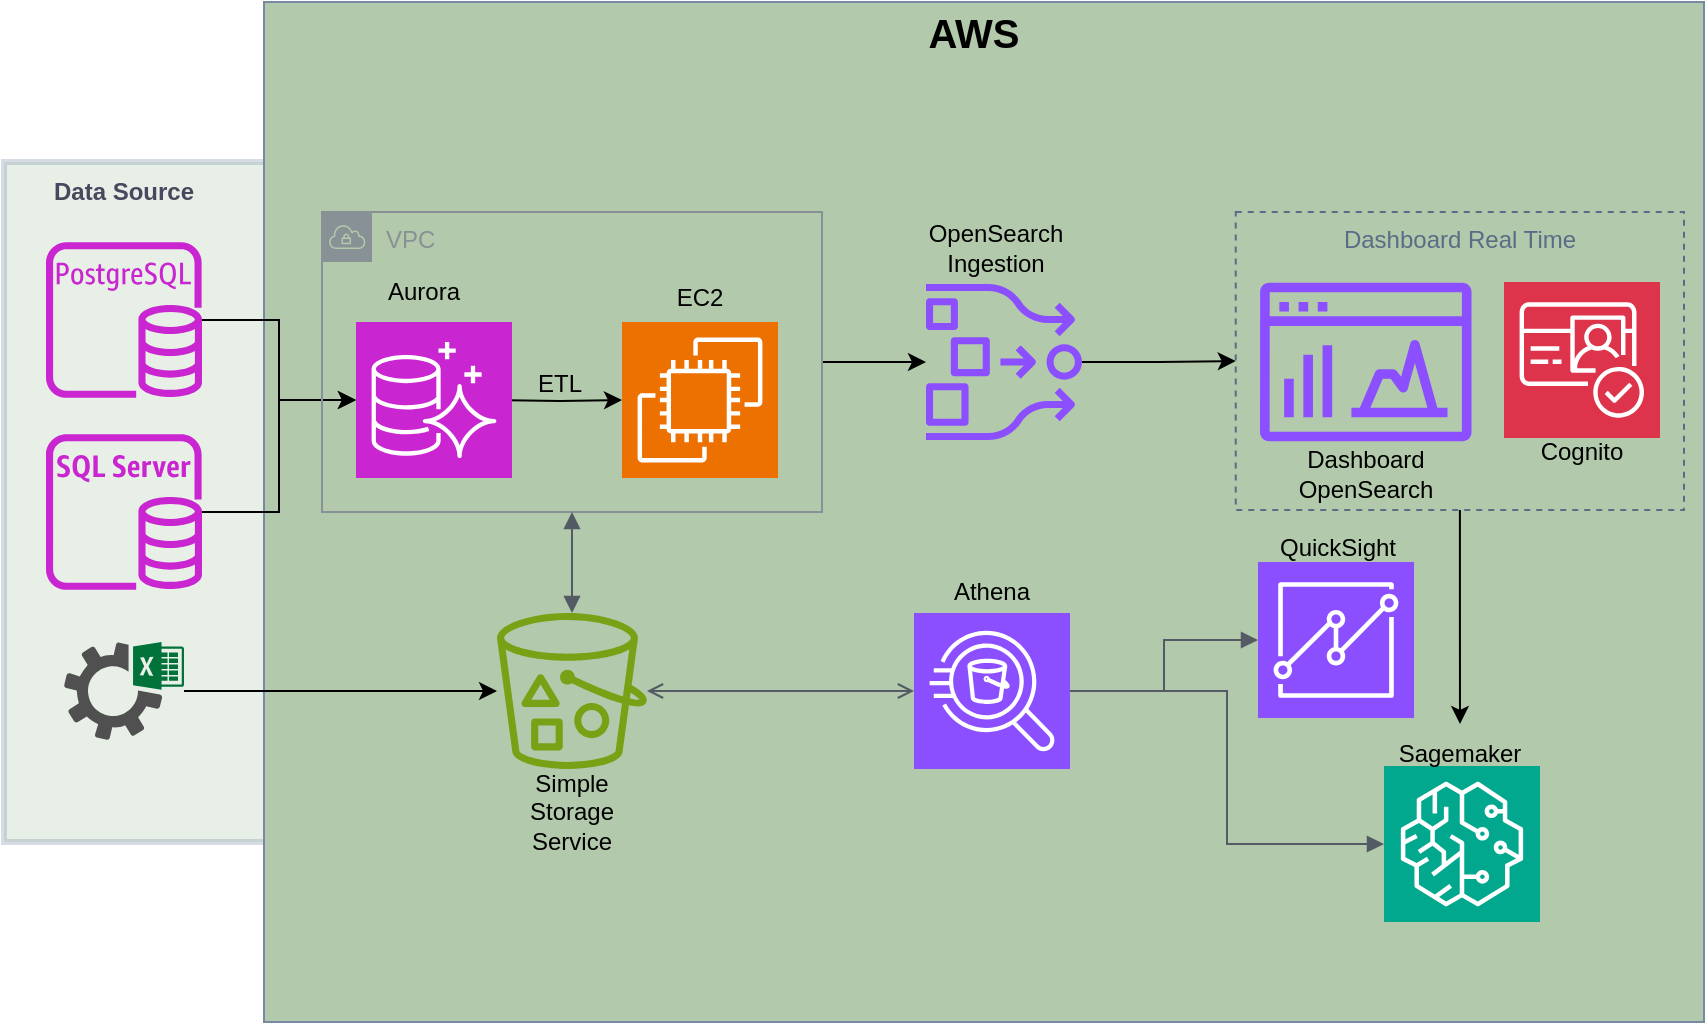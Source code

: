 <mxfile version="24.4.0" type="github">
  <diagram name="Page-1" id="PQVd2WFTa-xNde-EntDw">
    <mxGraphModel dx="1884" dy="501" grid="1" gridSize="10" guides="1" tooltips="1" connect="1" arrows="1" fold="1" page="1" pageScale="1" pageWidth="850" pageHeight="1400" math="0" shadow="0">
      <root>
        <mxCell id="0" />
        <mxCell id="1" parent="0" />
        <mxCell id="oKRnaR6eNqEM6-iqQ-AG-1" value="" style="rounded=0;whiteSpace=wrap;html=1;shadow=0;glass=0;horizontal=1;strokeWidth=3;perimeterSpacing=4;opacity=30;labelBackgroundColor=none;fillColor=#B2C9AB;strokeColor=#788AA3;fontColor=#46495D;align=center;" vertex="1" parent="1">
          <mxGeometry y="80" width="160" height="340" as="geometry" />
        </mxCell>
        <mxCell id="oKRnaR6eNqEM6-iqQ-AG-2" value="" style="rounded=0;whiteSpace=wrap;html=1;labelBackgroundColor=none;fillColor=#B2C9AB;strokeColor=#788AA3;fontColor=#46495D;" vertex="1" parent="1">
          <mxGeometry x="130" width="720" height="510" as="geometry" />
        </mxCell>
        <mxCell id="oKRnaR6eNqEM6-iqQ-AG-4" value="&lt;b&gt;&lt;font style=&quot;font-size: 20px;&quot;&gt;AWS&lt;/font&gt;&lt;/b&gt;" style="text;html=1;align=center;verticalAlign=middle;whiteSpace=wrap;rounded=0;" vertex="1" parent="1">
          <mxGeometry x="455" width="60" height="30" as="geometry" />
        </mxCell>
        <mxCell id="oKRnaR6eNqEM6-iqQ-AG-5" value="&lt;b style=&quot;color: rgb(70, 73, 93);&quot;&gt;Data Source&lt;/b&gt;" style="text;html=1;align=center;verticalAlign=middle;whiteSpace=wrap;rounded=0;" vertex="1" parent="1">
          <mxGeometry x="10" y="80" width="100" height="30" as="geometry" />
        </mxCell>
        <mxCell id="oKRnaR6eNqEM6-iqQ-AG-10" value="" style="edgeStyle=orthogonalEdgeStyle;rounded=0;orthogonalLoop=1;jettySize=auto;html=1;entryX=0;entryY=0.5;entryDx=0;entryDy=0;entryPerimeter=0;" edge="1" parent="1" source="oKRnaR6eNqEM6-iqQ-AG-6" target="oKRnaR6eNqEM6-iqQ-AG-52">
          <mxGeometry relative="1" as="geometry">
            <mxPoint x="174" y="199" as="targetPoint" />
          </mxGeometry>
        </mxCell>
        <mxCell id="oKRnaR6eNqEM6-iqQ-AG-6" value="" style="sketch=0;outlineConnect=0;fontColor=#232F3E;gradientColor=none;fillColor=#C925D1;strokeColor=none;dashed=0;verticalLabelPosition=bottom;verticalAlign=top;align=center;html=1;fontSize=12;fontStyle=0;aspect=fixed;pointerEvents=1;shape=mxgraph.aws4.rds_postgresql_instance;" vertex="1" parent="1">
          <mxGeometry x="21" y="120" width="78" height="78" as="geometry" />
        </mxCell>
        <mxCell id="oKRnaR6eNqEM6-iqQ-AG-11" value="" style="edgeStyle=orthogonalEdgeStyle;rounded=0;orthogonalLoop=1;jettySize=auto;html=1;" edge="1" parent="1" source="oKRnaR6eNqEM6-iqQ-AG-7" target="oKRnaR6eNqEM6-iqQ-AG-52">
          <mxGeometry relative="1" as="geometry">
            <mxPoint x="174" y="199" as="targetPoint" />
          </mxGeometry>
        </mxCell>
        <mxCell id="oKRnaR6eNqEM6-iqQ-AG-7" value="" style="sketch=0;outlineConnect=0;fontColor=#232F3E;gradientColor=none;fillColor=#C925D1;strokeColor=none;dashed=0;verticalLabelPosition=bottom;verticalAlign=top;align=center;html=1;fontSize=12;fontStyle=0;aspect=fixed;pointerEvents=1;shape=mxgraph.aws4.rds_sql_server_instance;" vertex="1" parent="1">
          <mxGeometry x="21" y="216" width="78" height="78" as="geometry" />
        </mxCell>
        <mxCell id="oKRnaR6eNqEM6-iqQ-AG-15" value="" style="edgeStyle=orthogonalEdgeStyle;rounded=0;orthogonalLoop=1;jettySize=auto;html=1;" edge="1" parent="1" source="oKRnaR6eNqEM6-iqQ-AG-8" target="oKRnaR6eNqEM6-iqQ-AG-14">
          <mxGeometry relative="1" as="geometry" />
        </mxCell>
        <mxCell id="oKRnaR6eNqEM6-iqQ-AG-8" value="" style="sketch=0;pointerEvents=1;shadow=0;dashed=0;html=1;strokeColor=none;fillColor=#505050;labelPosition=center;verticalLabelPosition=bottom;verticalAlign=top;outlineConnect=0;align=center;shape=mxgraph.office.services.excel_services;" vertex="1" parent="1">
          <mxGeometry x="30" y="320" width="60" height="49" as="geometry" />
        </mxCell>
        <mxCell id="oKRnaR6eNqEM6-iqQ-AG-13" value="" style="edgeStyle=orthogonalEdgeStyle;rounded=0;orthogonalLoop=1;jettySize=auto;html=1;" edge="1" parent="1" target="oKRnaR6eNqEM6-iqQ-AG-12">
          <mxGeometry relative="1" as="geometry">
            <mxPoint x="246" y="199" as="sourcePoint" />
          </mxGeometry>
        </mxCell>
        <mxCell id="oKRnaR6eNqEM6-iqQ-AG-12" value="" style="sketch=0;points=[[0,0,0],[0.25,0,0],[0.5,0,0],[0.75,0,0],[1,0,0],[0,1,0],[0.25,1,0],[0.5,1,0],[0.75,1,0],[1,1,0],[0,0.25,0],[0,0.5,0],[0,0.75,0],[1,0.25,0],[1,0.5,0],[1,0.75,0]];outlineConnect=0;fontColor=#232F3E;fillColor=#ED7100;strokeColor=#ffffff;dashed=0;verticalLabelPosition=bottom;verticalAlign=top;align=center;html=1;fontSize=12;fontStyle=0;aspect=fixed;shape=mxgraph.aws4.resourceIcon;resIcon=mxgraph.aws4.ec2;" vertex="1" parent="1">
          <mxGeometry x="309" y="160" width="78" height="78" as="geometry" />
        </mxCell>
        <mxCell id="oKRnaR6eNqEM6-iqQ-AG-22" value="" style="edgeStyle=orthogonalEdgeStyle;rounded=0;orthogonalLoop=1;jettySize=auto;html=1;" edge="1" parent="1" source="oKRnaR6eNqEM6-iqQ-AG-16" target="oKRnaR6eNqEM6-iqQ-AG-21">
          <mxGeometry relative="1" as="geometry" />
        </mxCell>
        <mxCell id="oKRnaR6eNqEM6-iqQ-AG-16" value="VPC" style="sketch=0;outlineConnect=0;gradientColor=none;html=1;whiteSpace=wrap;fontSize=12;fontStyle=0;shape=mxgraph.aws4.group;grIcon=mxgraph.aws4.group_vpc;strokeColor=#879196;fillColor=none;verticalAlign=top;align=left;spacingLeft=30;fontColor=#879196;dashed=0;" vertex="1" parent="1">
          <mxGeometry x="159" y="105" width="250" height="150" as="geometry" />
        </mxCell>
        <mxCell id="oKRnaR6eNqEM6-iqQ-AG-14" value="" style="sketch=0;outlineConnect=0;fontColor=#232F3E;gradientColor=none;fillColor=#7AA116;strokeColor=none;dashed=0;verticalLabelPosition=bottom;verticalAlign=top;align=center;html=1;fontSize=12;fontStyle=0;aspect=fixed;pointerEvents=1;shape=mxgraph.aws4.bucket_with_objects;" vertex="1" parent="1">
          <mxGeometry x="246.5" y="305.5" width="75" height="78" as="geometry" />
        </mxCell>
        <mxCell id="oKRnaR6eNqEM6-iqQ-AG-19" value="" style="edgeStyle=orthogonalEdgeStyle;html=1;endArrow=block;elbow=vertical;startArrow=block;startFill=1;endFill=1;strokeColor=#545B64;rounded=0;" edge="1" parent="1" source="oKRnaR6eNqEM6-iqQ-AG-14" target="oKRnaR6eNqEM6-iqQ-AG-16">
          <mxGeometry width="100" relative="1" as="geometry">
            <mxPoint x="420" y="200" as="sourcePoint" />
            <mxPoint x="520" y="200" as="targetPoint" />
          </mxGeometry>
        </mxCell>
        <mxCell id="oKRnaR6eNqEM6-iqQ-AG-32" value="" style="edgeStyle=orthogonalEdgeStyle;rounded=0;orthogonalLoop=1;jettySize=auto;html=1;" edge="1" parent="1" source="oKRnaR6eNqEM6-iqQ-AG-21" target="oKRnaR6eNqEM6-iqQ-AG-27">
          <mxGeometry relative="1" as="geometry" />
        </mxCell>
        <mxCell id="oKRnaR6eNqEM6-iqQ-AG-21" value="" style="sketch=0;outlineConnect=0;fontColor=#232F3E;gradientColor=none;fillColor=#8C4FFF;strokeColor=default;dashed=0;verticalLabelPosition=bottom;verticalAlign=top;align=center;html=1;fontSize=12;fontStyle=0;aspect=fixed;pointerEvents=1;shape=mxgraph.aws4.opensearch_ingestion;portConstraintRotation=0;strokeWidth=9;" vertex="1" parent="1">
          <mxGeometry x="461" y="141" width="78" height="78" as="geometry" />
        </mxCell>
        <mxCell id="oKRnaR6eNqEM6-iqQ-AG-23" value="" style="sketch=0;outlineConnect=0;fontColor=#232F3E;gradientColor=none;fillColor=#8C4FFF;strokeColor=none;dashed=0;verticalLabelPosition=bottom;verticalAlign=top;align=center;html=1;fontSize=12;fontStyle=0;aspect=fixed;pointerEvents=1;shape=mxgraph.aws4.opensearch_dashboards;" vertex="1" parent="1">
          <mxGeometry x="628" y="140" width="105.76" height="80" as="geometry" />
        </mxCell>
        <mxCell id="oKRnaR6eNqEM6-iqQ-AG-25" value="" style="sketch=0;points=[[0,0,0],[0.25,0,0],[0.5,0,0],[0.75,0,0],[1,0,0],[0,1,0],[0.25,1,0],[0.5,1,0],[0.75,1,0],[1,1,0],[0,0.25,0],[0,0.5,0],[0,0.75,0],[1,0.25,0],[1,0.5,0],[1,0.75,0]];outlineConnect=0;fontColor=#232F3E;fillColor=#DD344C;strokeColor=#ffffff;dashed=0;verticalLabelPosition=bottom;verticalAlign=top;align=center;html=1;fontSize=12;fontStyle=0;aspect=fixed;shape=mxgraph.aws4.resourceIcon;resIcon=mxgraph.aws4.cognito;" vertex="1" parent="1">
          <mxGeometry x="750" y="140" width="78" height="78" as="geometry" />
        </mxCell>
        <mxCell id="oKRnaR6eNqEM6-iqQ-AG-53" value="" style="edgeStyle=orthogonalEdgeStyle;rounded=0;orthogonalLoop=1;jettySize=auto;html=1;" edge="1" parent="1" source="oKRnaR6eNqEM6-iqQ-AG-27" target="oKRnaR6eNqEM6-iqQ-AG-51">
          <mxGeometry relative="1" as="geometry" />
        </mxCell>
        <mxCell id="oKRnaR6eNqEM6-iqQ-AG-27" value="Dashboard Real Time" style="fillColor=none;strokeColor=#5A6C86;dashed=1;verticalAlign=top;fontStyle=0;fontColor=#5A6C86;whiteSpace=wrap;html=1;" vertex="1" parent="1">
          <mxGeometry x="615.88" y="105" width="224.12" height="149" as="geometry" />
        </mxCell>
        <mxCell id="oKRnaR6eNqEM6-iqQ-AG-28" value="" style="sketch=0;points=[[0,0,0],[0.25,0,0],[0.5,0,0],[0.75,0,0],[1,0,0],[0,1,0],[0.25,1,0],[0.5,1,0],[0.75,1,0],[1,1,0],[0,0.25,0],[0,0.5,0],[0,0.75,0],[1,0.25,0],[1,0.5,0],[1,0.75,0]];outlineConnect=0;fontColor=#232F3E;fillColor=#8C4FFF;strokeColor=#ffffff;dashed=0;verticalLabelPosition=bottom;verticalAlign=top;align=center;html=1;fontSize=12;fontStyle=0;aspect=fixed;shape=mxgraph.aws4.resourceIcon;resIcon=mxgraph.aws4.athena;" vertex="1" parent="1">
          <mxGeometry x="455" y="305.5" width="78" height="78" as="geometry" />
        </mxCell>
        <mxCell id="oKRnaR6eNqEM6-iqQ-AG-33" value="" style="edgeStyle=orthogonalEdgeStyle;htmDepartman barl=1;endArrow=open;elbow=vertical;startArrow=open;startFill=0;endFill=0;strokeColor=#545B64;rounded=0;entryX=0;entryY=0.5;entryDx=0;entryDy=0;entryPerimeter=0;" edge="1" parent="1" source="oKRnaR6eNqEM6-iqQ-AG-14" target="oKRnaR6eNqEM6-iqQ-AG-28">
          <mxGeometry width="100" relative="1" as="geometry">
            <mxPoint x="430" y="280" as="sourcePoint" />
            <mxPoint x="530" y="280" as="targetPoint" />
          </mxGeometry>
        </mxCell>
        <mxCell id="oKRnaR6eNqEM6-iqQ-AG-34" value="" style="sketch=0;points=[[0,0,0],[0.25,0,0],[0.5,0,0],[0.75,0,0],[1,0,0],[0,1,0],[0.25,1,0],[0.5,1,0],[0.75,1,0],[1,1,0],[0,0.25,0],[0,0.5,0],[0,0.75,0],[1,0.25,0],[1,0.5,0],[1,0.75,0]];outlineConnect=0;fontColor=#232F3E;fillColor=#8C4FFF;strokeColor=#ffffff;dashed=0;verticalLabelPosition=bottom;verticalAlign=top;align=center;html=1;fontSize=12;fontStyle=0;aspect=fixed;shape=mxgraph.aws4.resourceIcon;resIcon=mxgraph.aws4.quicksight;" vertex="1" parent="1">
          <mxGeometry x="627" y="280" width="78" height="78" as="geometry" />
        </mxCell>
        <mxCell id="oKRnaR6eNqEM6-iqQ-AG-38" value="" style="sketch=0;points=[[0,0,0],[0.25,0,0],[0.5,0,0],[0.75,0,0],[1,0,0],[0,1,0],[0.25,1,0],[0.5,1,0],[0.75,1,0],[1,1,0],[0,0.25,0],[0,0.5,0],[0,0.75,0],[1,0.25,0],[1,0.5,0],[1,0.75,0]];outlineConnect=0;fontColor=#232F3E;fillColor=#01A88D;strokeColor=#ffffff;dashed=0;verticalLabelPosition=bottom;verticalAlign=top;align=center;html=1;fontSize=12;fontStyle=0;aspect=fixed;shape=mxgraph.aws4.resourceIcon;resIcon=mxgraph.aws4.sagemaker;" vertex="1" parent="1">
          <mxGeometry x="690" y="382" width="78" height="78" as="geometry" />
        </mxCell>
        <mxCell id="oKRnaR6eNqEM6-iqQ-AG-39" value="" style="edgeStyle=orthogonalEdgeStyle;html=1;endArrow=block;elbow=vertical;startArrow=none;endFill=1;strokeColor=#545B64;rounded=0;exitX=1;exitY=0.5;exitDx=0;exitDy=0;exitPerimeter=0;" edge="1" parent="1" source="oKRnaR6eNqEM6-iqQ-AG-28" target="oKRnaR6eNqEM6-iqQ-AG-34">
          <mxGeometry width="100" relative="1" as="geometry">
            <mxPoint x="548" y="344" as="sourcePoint" />
            <mxPoint x="648" y="344" as="targetPoint" />
          </mxGeometry>
        </mxCell>
        <mxCell id="oKRnaR6eNqEM6-iqQ-AG-41" value="" style="edgeStyle=orthogonalEdgeStyle;html=1;endArrow=block;elbow=vertical;startArrow=none;endFill=1;strokeColor=#545B64;rounded=0;entryX=0;entryY=0.5;entryDx=0;entryDy=0;entryPerimeter=0;" edge="1" parent="1" source="oKRnaR6eNqEM6-iqQ-AG-28" target="oKRnaR6eNqEM6-iqQ-AG-38">
          <mxGeometry width="100" relative="1" as="geometry">
            <mxPoint x="430" y="280" as="sourcePoint" />
            <mxPoint x="530" y="280" as="targetPoint" />
          </mxGeometry>
        </mxCell>
        <mxCell id="oKRnaR6eNqEM6-iqQ-AG-42" value="Aurora" style="text;html=1;align=center;verticalAlign=middle;whiteSpace=wrap;rounded=0;" vertex="1" parent="1">
          <mxGeometry x="180" y="130" width="60" height="30" as="geometry" />
        </mxCell>
        <mxCell id="oKRnaR6eNqEM6-iqQ-AG-43" value="EC2" style="text;html=1;align=center;verticalAlign=middle;whiteSpace=wrap;rounded=0;" vertex="1" parent="1">
          <mxGeometry x="318" y="133" width="60" height="30" as="geometry" />
        </mxCell>
        <mxCell id="oKRnaR6eNqEM6-iqQ-AG-44" value="ETL" style="text;html=1;align=center;verticalAlign=middle;whiteSpace=wrap;rounded=0;" vertex="1" parent="1">
          <mxGeometry x="248" y="176" width="60" height="30" as="geometry" />
        </mxCell>
        <mxCell id="oKRnaR6eNqEM6-iqQ-AG-45" value="OpenSearch Ingestion" style="text;html=1;align=center;verticalAlign=middle;whiteSpace=wrap;rounded=0;" vertex="1" parent="1">
          <mxGeometry x="466" y="108" width="60" height="30" as="geometry" />
        </mxCell>
        <mxCell id="oKRnaR6eNqEM6-iqQ-AG-46" value="Dashboard OpenSearch" style="text;html=1;align=center;verticalAlign=middle;whiteSpace=wrap;rounded=0;" vertex="1" parent="1">
          <mxGeometry x="650.88" y="221" width="60" height="30" as="geometry" />
        </mxCell>
        <mxCell id="oKRnaR6eNqEM6-iqQ-AG-47" value="Cognito" style="text;html=1;align=center;verticalAlign=middle;whiteSpace=wrap;rounded=0;" vertex="1" parent="1">
          <mxGeometry x="759" y="209.5" width="60" height="30" as="geometry" />
        </mxCell>
        <mxCell id="oKRnaR6eNqEM6-iqQ-AG-48" value="Simple Storage Service" style="text;html=1;align=center;verticalAlign=middle;whiteSpace=wrap;rounded=0;" vertex="1" parent="1">
          <mxGeometry x="254" y="390" width="60" height="30" as="geometry" />
        </mxCell>
        <mxCell id="oKRnaR6eNqEM6-iqQ-AG-49" value="Athena" style="text;html=1;align=center;verticalAlign=middle;whiteSpace=wrap;rounded=0;" vertex="1" parent="1">
          <mxGeometry x="464" y="280" width="60" height="30" as="geometry" />
        </mxCell>
        <mxCell id="oKRnaR6eNqEM6-iqQ-AG-50" value="QuickSight" style="text;html=1;align=center;verticalAlign=middle;whiteSpace=wrap;rounded=0;" vertex="1" parent="1">
          <mxGeometry x="637" y="258" width="60" height="30" as="geometry" />
        </mxCell>
        <mxCell id="oKRnaR6eNqEM6-iqQ-AG-51" value="Sagemaker" style="text;html=1;align=center;verticalAlign=middle;whiteSpace=wrap;rounded=0;" vertex="1" parent="1">
          <mxGeometry x="683" y="361" width="90" height="30" as="geometry" />
        </mxCell>
        <mxCell id="oKRnaR6eNqEM6-iqQ-AG-52" value="" style="sketch=0;points=[[0,0,0],[0.25,0,0],[0.5,0,0],[0.75,0,0],[1,0,0],[0,1,0],[0.25,1,0],[0.5,1,0],[0.75,1,0],[1,1,0],[0,0.25,0],[0,0.5,0],[0,0.75,0],[1,0.25,0],[1,0.5,0],[1,0.75,0]];outlineConnect=0;fontColor=#232F3E;fillColor=#C925D1;strokeColor=#ffffff;dashed=0;verticalLabelPosition=bottom;verticalAlign=top;align=center;html=1;fontSize=12;fontStyle=0;aspect=fixed;shape=mxgraph.aws4.resourceIcon;resIcon=mxgraph.aws4.aurora;" vertex="1" parent="1">
          <mxGeometry x="176" y="160" width="78" height="78" as="geometry" />
        </mxCell>
      </root>
    </mxGraphModel>
  </diagram>
</mxfile>
